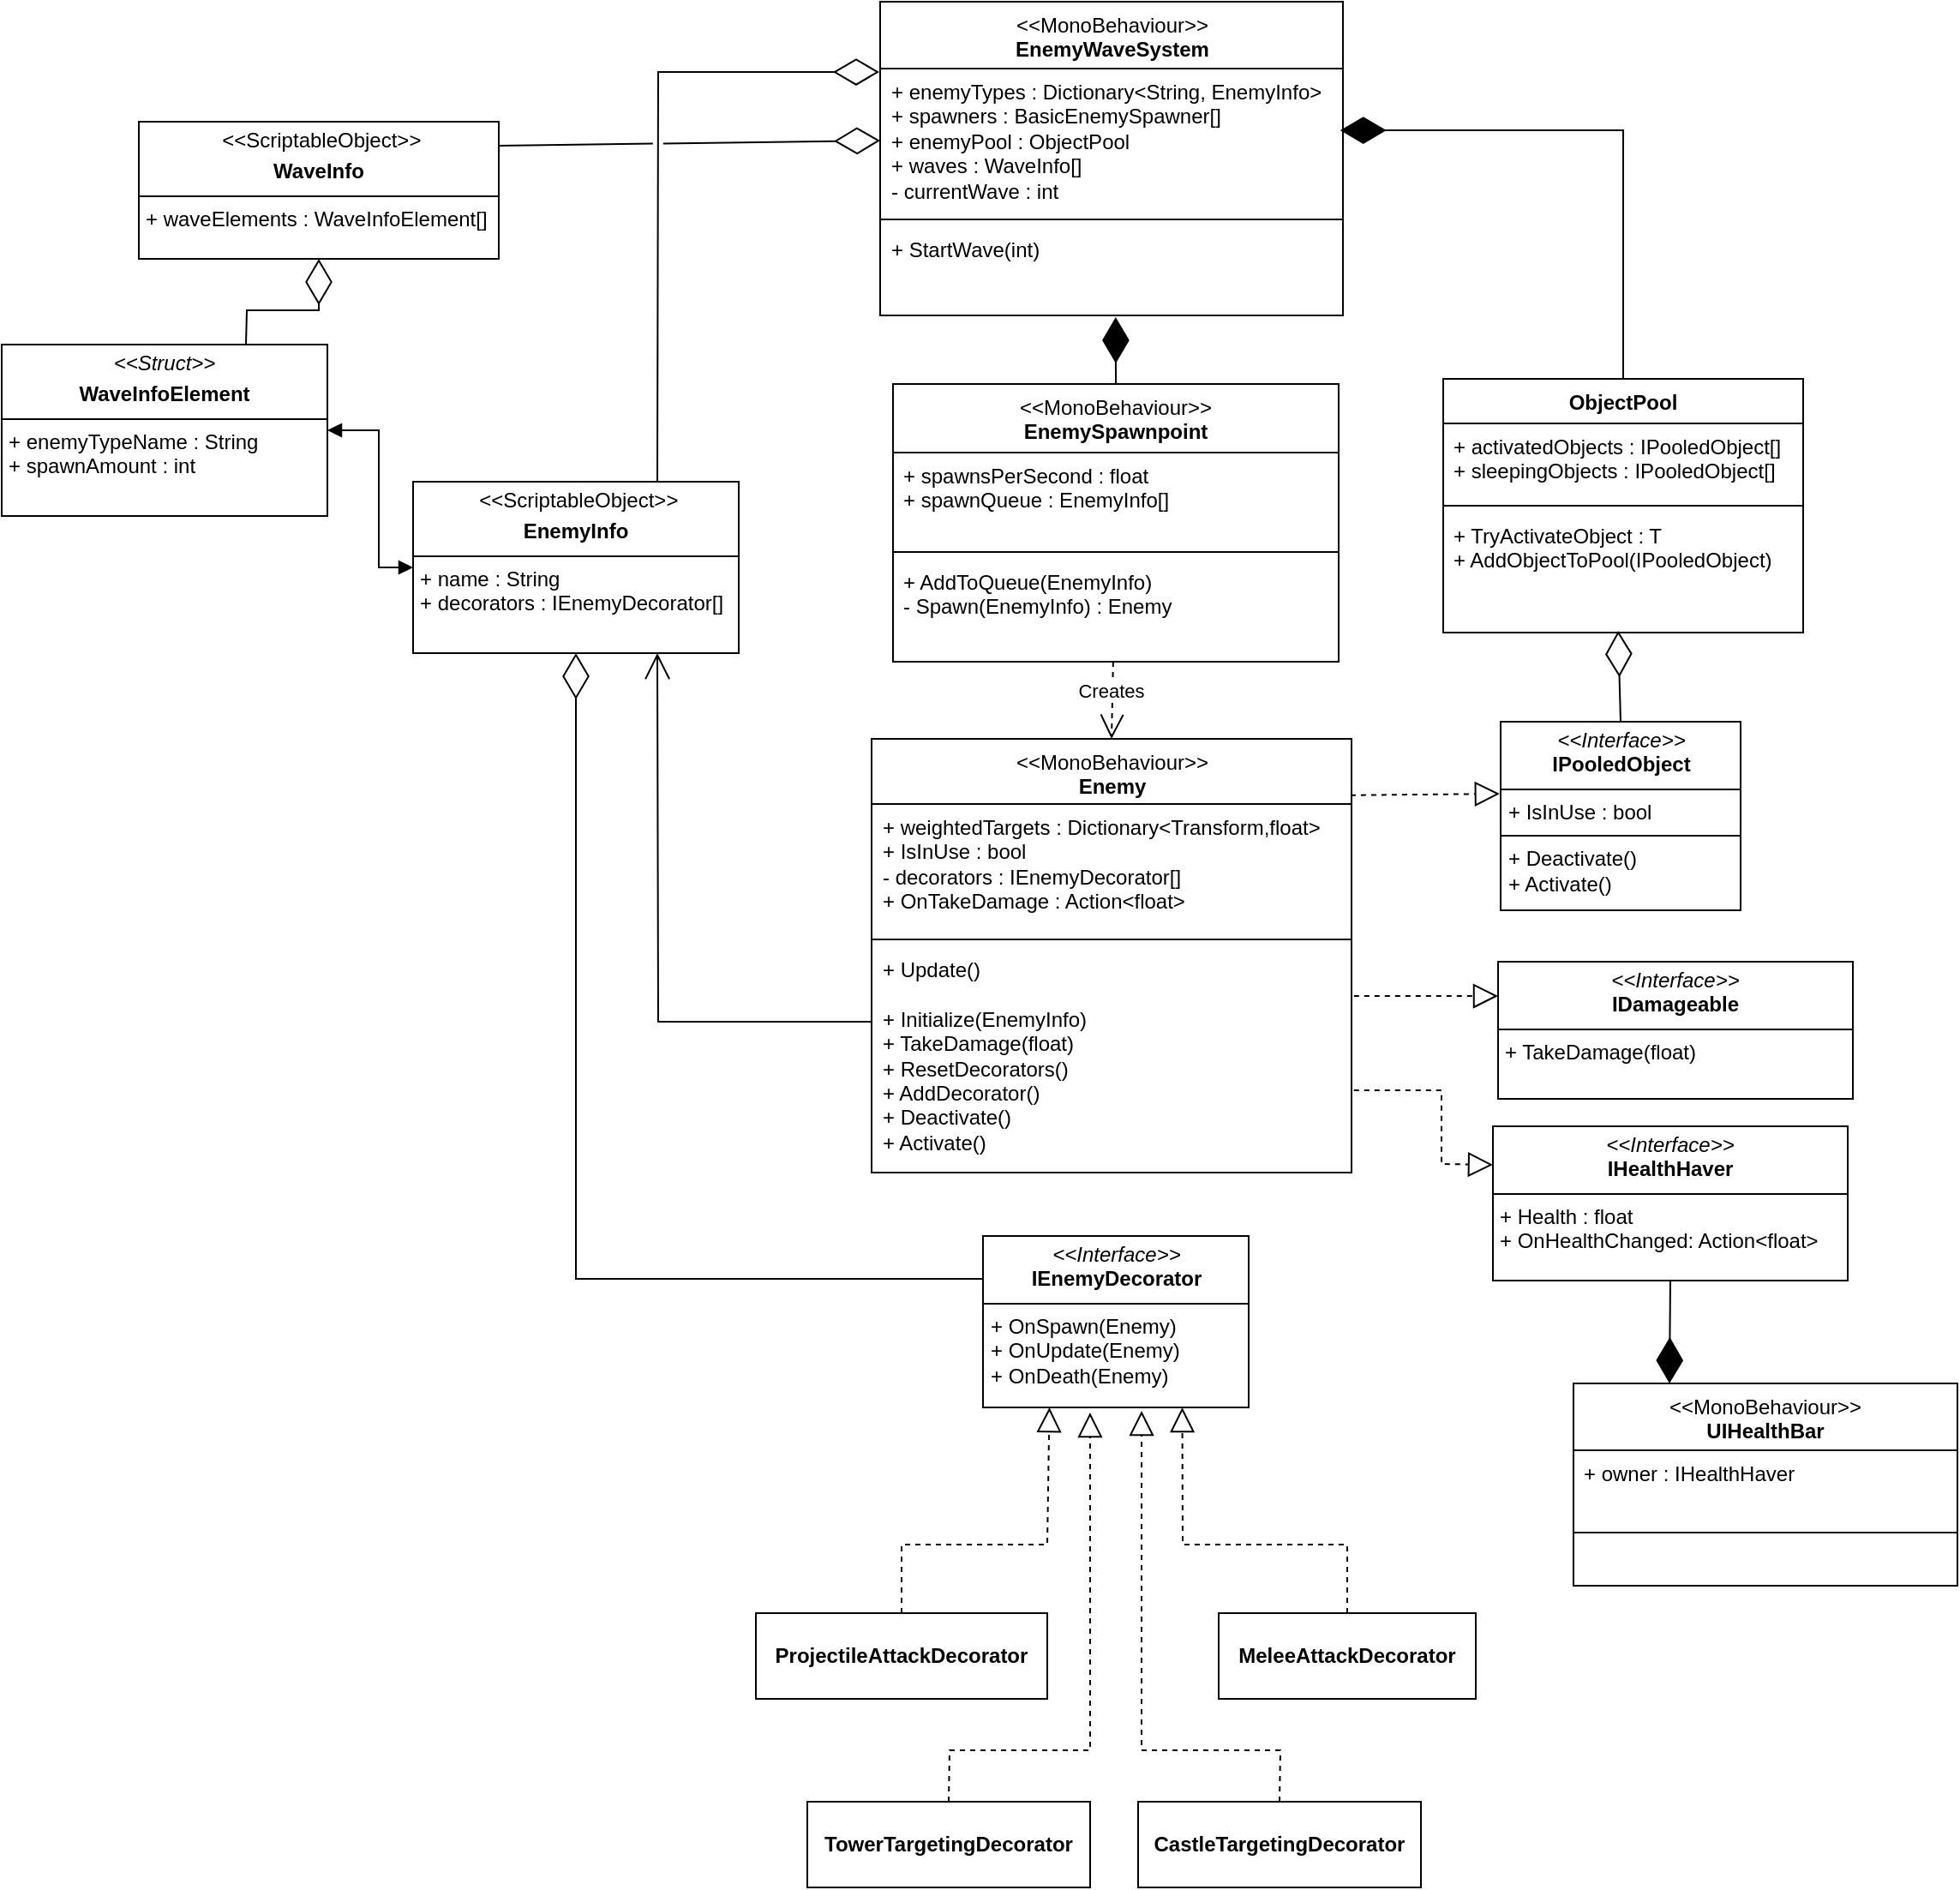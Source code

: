 <mxfile version="24.7.8">
  <diagram name="Page-1" id="c4acf3e9-155e-7222-9cf6-157b1a14988f">
    <mxGraphModel dx="1715" dy="1320" grid="1" gridSize="10" guides="1" tooltips="1" connect="1" arrows="1" fold="1" page="0" pageScale="1" pageWidth="850" pageHeight="1100" background="none" math="0" shadow="0">
      <root>
        <mxCell id="0" />
        <mxCell id="1" parent="0" />
        <mxCell id="ZMQL-lFIcWkPEMwfMGrY-3" value="&lt;span style=&quot;font-weight: 400;&quot;&gt;&amp;lt;&amp;lt;MonoBehaviour&amp;gt;&amp;gt;&lt;/span&gt;&lt;div&gt;Enemy&lt;/div&gt;" style="swimlane;fontStyle=1;align=center;verticalAlign=top;childLayout=stackLayout;horizontal=1;startSize=38;horizontalStack=0;resizeParent=1;resizeParentMax=0;resizeLast=0;collapsible=1;marginBottom=0;whiteSpace=wrap;html=1;" parent="1" vertex="1">
          <mxGeometry x="257.5" y="290" width="280" height="253" as="geometry" />
        </mxCell>
        <mxCell id="ZMQL-lFIcWkPEMwfMGrY-4" value="+ weightedTargets : Dictionary&amp;lt;Transform,float&amp;gt;&lt;div&gt;+ IsInUse : bool&lt;br&gt;&lt;div&gt;- decorators : IEnemyDecorator[]&lt;br&gt;&lt;/div&gt;&lt;div&gt;+ OnTakeDamage : Action&amp;lt;float&amp;gt;&lt;/div&gt;&lt;/div&gt;" style="text;strokeColor=none;fillColor=none;align=left;verticalAlign=top;spacingLeft=4;spacingRight=4;overflow=hidden;rotatable=0;points=[[0,0.5],[1,0.5]];portConstraint=eastwest;whiteSpace=wrap;html=1;" parent="ZMQL-lFIcWkPEMwfMGrY-3" vertex="1">
          <mxGeometry y="38" width="280" height="75" as="geometry" />
        </mxCell>
        <mxCell id="ZMQL-lFIcWkPEMwfMGrY-5" value="" style="line;strokeWidth=1;fillColor=none;align=left;verticalAlign=middle;spacingTop=-1;spacingLeft=3;spacingRight=3;rotatable=0;labelPosition=right;points=[];portConstraint=eastwest;strokeColor=inherit;" parent="ZMQL-lFIcWkPEMwfMGrY-3" vertex="1">
          <mxGeometry y="113" width="280" height="8" as="geometry" />
        </mxCell>
        <mxCell id="ZMQL-lFIcWkPEMwfMGrY-6" value="+ Update()&lt;div&gt;&lt;span style=&quot;background-color: initial;&quot;&gt;&lt;br&gt;&lt;/span&gt;&lt;/div&gt;&lt;div&gt;&lt;span style=&quot;background-color: initial;&quot;&gt;+ Initialize(EnemyInfo)&lt;/span&gt;&lt;/div&gt;&lt;div&gt;&lt;span style=&quot;background-color: initial;&quot;&gt;+ TakeDamage(float)&lt;/span&gt;&lt;br&gt;&lt;/div&gt;&lt;div&gt;+ ResetDecorators()&lt;div&gt;+ AddDecorator()&lt;/div&gt;&lt;div&gt;+ Deactivate()&lt;/div&gt;&lt;div&gt;+ Activate()&lt;/div&gt;&lt;/div&gt;" style="text;strokeColor=none;fillColor=none;align=left;verticalAlign=top;spacingLeft=4;spacingRight=4;overflow=hidden;rotatable=0;points=[[0,0.5],[1,0.5]];portConstraint=eastwest;whiteSpace=wrap;html=1;" parent="ZMQL-lFIcWkPEMwfMGrY-3" vertex="1">
          <mxGeometry y="121" width="280" height="132" as="geometry" />
        </mxCell>
        <mxCell id="ZMQL-lFIcWkPEMwfMGrY-15" value="ObjectPool" style="swimlane;fontStyle=1;align=center;verticalAlign=top;childLayout=stackLayout;horizontal=1;startSize=26;horizontalStack=0;resizeParent=1;resizeParentMax=0;resizeLast=0;collapsible=1;marginBottom=0;whiteSpace=wrap;html=1;" parent="1" vertex="1">
          <mxGeometry x="591" y="80" width="210" height="148" as="geometry" />
        </mxCell>
        <mxCell id="ZMQL-lFIcWkPEMwfMGrY-16" value="+ activatedObjects : IPooledObject[]&lt;div&gt;+ sleepingObjects : IPooledObject[]&lt;/div&gt;" style="text;strokeColor=none;fillColor=none;align=left;verticalAlign=top;spacingLeft=4;spacingRight=4;overflow=hidden;rotatable=0;points=[[0,0.5],[1,0.5]];portConstraint=eastwest;whiteSpace=wrap;html=1;" parent="ZMQL-lFIcWkPEMwfMGrY-15" vertex="1">
          <mxGeometry y="26" width="210" height="44" as="geometry" />
        </mxCell>
        <mxCell id="ZMQL-lFIcWkPEMwfMGrY-17" value="" style="line;strokeWidth=1;fillColor=none;align=left;verticalAlign=middle;spacingTop=-1;spacingLeft=3;spacingRight=3;rotatable=0;labelPosition=right;points=[];portConstraint=eastwest;strokeColor=inherit;" parent="ZMQL-lFIcWkPEMwfMGrY-15" vertex="1">
          <mxGeometry y="70" width="210" height="8" as="geometry" />
        </mxCell>
        <mxCell id="ZMQL-lFIcWkPEMwfMGrY-18" value="+ TryActivateObject : T&lt;div&gt;+ AddObjectToPool(IPooledObject)&lt;/div&gt;" style="text;strokeColor=none;fillColor=none;align=left;verticalAlign=top;spacingLeft=4;spacingRight=4;overflow=hidden;rotatable=0;points=[[0,0.5],[1,0.5]];portConstraint=eastwest;whiteSpace=wrap;html=1;" parent="ZMQL-lFIcWkPEMwfMGrY-15" vertex="1">
          <mxGeometry y="78" width="210" height="70" as="geometry" />
        </mxCell>
        <mxCell id="ZMQL-lFIcWkPEMwfMGrY-19" value="&lt;p style=&quot;margin:0px;margin-top:4px;text-align:center;&quot;&gt;&lt;i&gt;&amp;lt;&amp;lt;Interface&amp;gt;&amp;gt;&lt;/i&gt;&lt;br&gt;&lt;b&gt;IPooledObject&lt;/b&gt;&lt;/p&gt;&lt;hr size=&quot;1&quot; style=&quot;border-style:solid;&quot;&gt;&lt;p style=&quot;margin:0px;margin-left:4px;&quot;&gt;+ IsInUse : bool&lt;/p&gt;&lt;hr size=&quot;1&quot; style=&quot;border-style:solid;&quot;&gt;&lt;p style=&quot;margin:0px;margin-left:4px;&quot;&gt;+ Deactivate()&lt;br&gt;+ Activate()&lt;/p&gt;" style="verticalAlign=top;align=left;overflow=fill;html=1;whiteSpace=wrap;" parent="1" vertex="1">
          <mxGeometry x="624.5" y="280" width="140" height="110" as="geometry" />
        </mxCell>
        <mxCell id="ZMQL-lFIcWkPEMwfMGrY-23" value="" style="endArrow=block;dashed=1;endFill=0;endSize=12;html=1;rounded=0;exitX=0.998;exitY=0.13;exitDx=0;exitDy=0;exitPerimeter=0;entryX=-0.004;entryY=0.382;entryDx=0;entryDy=0;entryPerimeter=0;" parent="1" source="ZMQL-lFIcWkPEMwfMGrY-3" target="ZMQL-lFIcWkPEMwfMGrY-19" edge="1">
          <mxGeometry width="160" relative="1" as="geometry">
            <mxPoint x="520" y="190" as="sourcePoint" />
            <mxPoint x="680" y="190" as="targetPoint" />
          </mxGeometry>
        </mxCell>
        <mxCell id="ZMQL-lFIcWkPEMwfMGrY-29" value="&lt;p style=&quot;margin:0px;margin-top:4px;text-align:center;&quot;&gt;&lt;i&gt;&amp;lt;&amp;lt;Interface&amp;gt;&amp;gt;&lt;/i&gt;&lt;br&gt;&lt;b&gt;IEnemyDecorator&lt;/b&gt;&lt;/p&gt;&lt;hr size=&quot;1&quot; style=&quot;border-style:solid;&quot;&gt;&lt;p style=&quot;margin:0px;margin-left:4px;&quot;&gt;&lt;/p&gt;&lt;p style=&quot;margin:0px;margin-left:4px;&quot;&gt;+ OnSpawn(Enemy)&lt;/p&gt;&lt;p style=&quot;margin:0px;margin-left:4px;&quot;&gt;+ OnUpdate(Enemy)&lt;/p&gt;&lt;p style=&quot;margin:0px;margin-left:4px;&quot;&gt;+ OnDeath(Enemy)&lt;/p&gt;" style="verticalAlign=top;align=left;overflow=fill;html=1;whiteSpace=wrap;" parent="1" vertex="1">
          <mxGeometry x="322.5" y="580" width="155" height="100" as="geometry" />
        </mxCell>
        <mxCell id="ZMQL-lFIcWkPEMwfMGrY-35" value="&lt;b&gt;MeleeAttackDecorator&lt;/b&gt;" style="html=1;whiteSpace=wrap;" parent="1" vertex="1">
          <mxGeometry x="460" y="800" width="150" height="50" as="geometry" />
        </mxCell>
        <mxCell id="ZMQL-lFIcWkPEMwfMGrY-36" value="&lt;b&gt;ProjectileAttackDecorator&lt;/b&gt;" style="html=1;whiteSpace=wrap;" parent="1" vertex="1">
          <mxGeometry x="190" y="800" width="170" height="50" as="geometry" />
        </mxCell>
        <mxCell id="ZMQL-lFIcWkPEMwfMGrY-37" style="edgeStyle=orthogonalEdgeStyle;rounded=0;orthogonalLoop=1;jettySize=auto;html=1;exitX=0.5;exitY=1;exitDx=0;exitDy=0;" parent="1" source="ZMQL-lFIcWkPEMwfMGrY-35" target="ZMQL-lFIcWkPEMwfMGrY-35" edge="1">
          <mxGeometry relative="1" as="geometry" />
        </mxCell>
        <mxCell id="ZMQL-lFIcWkPEMwfMGrY-38" value="" style="endArrow=block;dashed=1;endFill=0;endSize=12;html=1;rounded=0;exitX=0.5;exitY=0;exitDx=0;exitDy=0;entryX=0.75;entryY=1;entryDx=0;entryDy=0;" parent="1" source="ZMQL-lFIcWkPEMwfMGrY-35" target="ZMQL-lFIcWkPEMwfMGrY-29" edge="1">
          <mxGeometry width="160" relative="1" as="geometry">
            <mxPoint x="550" y="720" as="sourcePoint" />
            <mxPoint x="710" y="720" as="targetPoint" />
            <Array as="points">
              <mxPoint x="535" y="760" />
              <mxPoint x="439" y="760" />
            </Array>
          </mxGeometry>
        </mxCell>
        <mxCell id="ZMQL-lFIcWkPEMwfMGrY-39" value="" style="endArrow=block;dashed=1;endFill=0;endSize=12;html=1;rounded=0;exitX=0.5;exitY=0;exitDx=0;exitDy=0;entryX=0.25;entryY=1;entryDx=0;entryDy=0;" parent="1" source="ZMQL-lFIcWkPEMwfMGrY-36" target="ZMQL-lFIcWkPEMwfMGrY-29" edge="1">
          <mxGeometry width="160" relative="1" as="geometry">
            <mxPoint x="550" y="590" as="sourcePoint" />
            <mxPoint x="710" y="590" as="targetPoint" />
            <Array as="points">
              <mxPoint x="275" y="760" />
              <mxPoint x="360" y="760" />
            </Array>
          </mxGeometry>
        </mxCell>
        <mxCell id="ZMQL-lFIcWkPEMwfMGrY-40" value="&lt;b&gt;TowerTargetingDecorator&lt;/b&gt;" style="html=1;whiteSpace=wrap;" parent="1" vertex="1">
          <mxGeometry x="220" y="910" width="165" height="50" as="geometry" />
        </mxCell>
        <mxCell id="ZMQL-lFIcWkPEMwfMGrY-41" value="" style="endArrow=block;dashed=1;endFill=0;endSize=12;html=1;rounded=0;exitX=0.5;exitY=0;exitDx=0;exitDy=0;entryX=0.403;entryY=1.03;entryDx=0;entryDy=0;entryPerimeter=0;" parent="1" source="ZMQL-lFIcWkPEMwfMGrY-40" target="ZMQL-lFIcWkPEMwfMGrY-29" edge="1">
          <mxGeometry width="160" relative="1" as="geometry">
            <mxPoint x="550" y="590" as="sourcePoint" />
            <mxPoint x="710" y="590" as="targetPoint" />
            <Array as="points">
              <mxPoint x="303" y="880" />
              <mxPoint x="385" y="880" />
            </Array>
          </mxGeometry>
        </mxCell>
        <mxCell id="ZMQL-lFIcWkPEMwfMGrY-42" value="&lt;b&gt;CastleTargetingDecorator&lt;/b&gt;" style="html=1;whiteSpace=wrap;" parent="1" vertex="1">
          <mxGeometry x="413" y="910" width="165" height="50" as="geometry" />
        </mxCell>
        <mxCell id="ZMQL-lFIcWkPEMwfMGrY-43" value="" style="endArrow=block;dashed=1;endFill=0;endSize=12;html=1;rounded=0;exitX=0.5;exitY=0;exitDx=0;exitDy=0;entryX=0.597;entryY=1.02;entryDx=0;entryDy=0;entryPerimeter=0;" parent="1" source="ZMQL-lFIcWkPEMwfMGrY-42" target="ZMQL-lFIcWkPEMwfMGrY-29" edge="1">
          <mxGeometry width="160" relative="1" as="geometry">
            <mxPoint x="537.5" y="910" as="sourcePoint" />
            <mxPoint x="408.02" y="690" as="targetPoint" />
            <Array as="points">
              <mxPoint x="496" y="880" />
              <mxPoint x="415" y="880" />
            </Array>
          </mxGeometry>
        </mxCell>
        <mxCell id="ZMQL-lFIcWkPEMwfMGrY-44" value="&lt;p style=&quot;margin:0px;margin-top:4px;text-align:center;&quot;&gt;&amp;nbsp;&lt;span style=&quot;background-color: initial;&quot;&gt;&amp;lt;&amp;lt;ScriptableObject&amp;gt;&amp;gt;&lt;/span&gt;&lt;b&gt;&lt;br&gt;&lt;/b&gt;&lt;/p&gt;&lt;p style=&quot;margin:0px;margin-top:4px;text-align:center;&quot;&gt;&lt;b&gt;EnemyInfo&lt;/b&gt;&lt;/p&gt;&lt;hr size=&quot;1&quot; style=&quot;border-style:solid;&quot;&gt;&lt;p style=&quot;margin:0px;margin-left:4px;&quot;&gt;+ name : String&lt;/p&gt;&lt;p style=&quot;margin:0px;margin-left:4px;&quot;&gt;+ decorators : IEnemyDecorator[]&lt;/p&gt;&lt;p style=&quot;margin:0px;margin-left:4px;&quot;&gt;&lt;br&gt;&lt;/p&gt;" style="verticalAlign=top;align=left;overflow=fill;html=1;whiteSpace=wrap;" parent="1" vertex="1">
          <mxGeometry x="-10" y="140" width="190" height="100" as="geometry" />
        </mxCell>
        <mxCell id="ZMQL-lFIcWkPEMwfMGrY-46" value="" style="endArrow=diamondThin;endFill=0;endSize=24;html=1;rounded=0;entryX=0.5;entryY=1;entryDx=0;entryDy=0;exitX=0;exitY=0.25;exitDx=0;exitDy=0;" parent="1" source="ZMQL-lFIcWkPEMwfMGrY-29" target="ZMQL-lFIcWkPEMwfMGrY-44" edge="1">
          <mxGeometry width="160" relative="1" as="geometry">
            <mxPoint x="520" y="450" as="sourcePoint" />
            <mxPoint x="680" y="450" as="targetPoint" />
            <Array as="points">
              <mxPoint x="85" y="605" />
            </Array>
          </mxGeometry>
        </mxCell>
        <mxCell id="ZMQL-lFIcWkPEMwfMGrY-48" value="" style="endArrow=diamondThin;endFill=0;endSize=24;html=1;rounded=0;entryX=-0.002;entryY=0.024;entryDx=0;entryDy=0;exitX=0.75;exitY=0;exitDx=0;exitDy=0;entryPerimeter=0;" parent="1" source="ZMQL-lFIcWkPEMwfMGrY-44" target="YiVXIB0aYjEZppMXGm42-6" edge="1">
          <mxGeometry width="160" relative="1" as="geometry">
            <mxPoint x="520" y="450" as="sourcePoint" />
            <mxPoint x="680" y="450" as="targetPoint" />
            <Array as="points">
              <mxPoint x="133" y="-99" />
            </Array>
          </mxGeometry>
        </mxCell>
        <mxCell id="YiVXIB0aYjEZppMXGm42-5" value="&lt;span style=&quot;font-weight: 400;&quot;&gt;&amp;lt;&amp;lt;MonoBehaviour&amp;gt;&amp;gt;&lt;/span&gt;&lt;div&gt;EnemyWaveSystem&lt;div&gt;&lt;br&gt;&lt;/div&gt;&lt;/div&gt;" style="swimlane;fontStyle=1;align=center;verticalAlign=top;childLayout=stackLayout;horizontal=1;startSize=39;horizontalStack=0;resizeParent=1;resizeParentMax=0;resizeLast=0;collapsible=1;marginBottom=0;whiteSpace=wrap;html=1;" parent="1" vertex="1">
          <mxGeometry x="262.5" y="-140" width="270" height="183" as="geometry" />
        </mxCell>
        <mxCell id="YiVXIB0aYjEZppMXGm42-6" value="+ enemyTypes : Dictionary&amp;lt;String, EnemyInfo&amp;gt;&lt;div&gt;&lt;div&gt;+ spawners : BasicEnemySpawner[]&lt;/div&gt;&lt;div&gt;+ enemyPool : ObjectPool&lt;br&gt;&lt;/div&gt;&lt;div&gt;+ waves : WaveInfo[]&lt;/div&gt;&lt;div&gt;- currentWave : int&lt;/div&gt;&lt;div&gt;&lt;br&gt;&lt;/div&gt;&lt;/div&gt;" style="text;strokeColor=none;fillColor=none;align=left;verticalAlign=top;spacingLeft=4;spacingRight=4;overflow=hidden;rotatable=0;points=[[0,0.5],[1,0.5]];portConstraint=eastwest;whiteSpace=wrap;html=1;" parent="YiVXIB0aYjEZppMXGm42-5" vertex="1">
          <mxGeometry y="39" width="270" height="84" as="geometry" />
        </mxCell>
        <mxCell id="YiVXIB0aYjEZppMXGm42-7" value="" style="line;strokeWidth=1;fillColor=none;align=left;verticalAlign=middle;spacingTop=-1;spacingLeft=3;spacingRight=3;rotatable=0;labelPosition=right;points=[];portConstraint=eastwest;strokeColor=inherit;" parent="YiVXIB0aYjEZppMXGm42-5" vertex="1">
          <mxGeometry y="123" width="270" height="8" as="geometry" />
        </mxCell>
        <mxCell id="YiVXIB0aYjEZppMXGm42-8" value="+ StartWave(int)" style="text;strokeColor=none;fillColor=none;align=left;verticalAlign=top;spacingLeft=4;spacingRight=4;overflow=hidden;rotatable=0;points=[[0,0.5],[1,0.5]];portConstraint=eastwest;whiteSpace=wrap;html=1;" parent="YiVXIB0aYjEZppMXGm42-5" vertex="1">
          <mxGeometry y="131" width="270" height="52" as="geometry" />
        </mxCell>
        <mxCell id="YiVXIB0aYjEZppMXGm42-9" value="" style="endArrow=open;endFill=1;endSize=12;html=1;rounded=0;entryX=0.5;entryY=0;entryDx=0;entryDy=0;exitX=0.494;exitY=1;exitDx=0;exitDy=0;exitPerimeter=0;dashed=1;" parent="1" source="YiVXIB0aYjEZppMXGm42-25" target="ZMQL-lFIcWkPEMwfMGrY-3" edge="1">
          <mxGeometry width="160" relative="1" as="geometry">
            <mxPoint x="370" y="161.2" as="sourcePoint" />
            <mxPoint x="560" y="140" as="targetPoint" />
          </mxGeometry>
        </mxCell>
        <mxCell id="YiVXIB0aYjEZppMXGm42-10" value="Creates" style="edgeLabel;html=1;align=center;verticalAlign=middle;resizable=0;points=[];" parent="YiVXIB0aYjEZppMXGm42-9" vertex="1" connectable="0">
          <mxGeometry x="-0.272" y="2" relative="1" as="geometry">
            <mxPoint x="-3" as="offset" />
          </mxGeometry>
        </mxCell>
        <mxCell id="YiVXIB0aYjEZppMXGm42-13" value="" style="endArrow=diamondThin;endFill=0;endSize=24;html=1;rounded=0;exitX=0.5;exitY=0;exitDx=0;exitDy=0;entryX=0.486;entryY=0.986;entryDx=0;entryDy=0;entryPerimeter=0;" parent="1" source="ZMQL-lFIcWkPEMwfMGrY-19" target="ZMQL-lFIcWkPEMwfMGrY-18" edge="1">
          <mxGeometry width="160" relative="1" as="geometry">
            <mxPoint x="198" y="140" as="sourcePoint" />
            <mxPoint x="693" y="60" as="targetPoint" />
          </mxGeometry>
        </mxCell>
        <mxCell id="YiVXIB0aYjEZppMXGm42-20" value="" style="endArrow=none;startArrow=open;endFill=0;startFill=0;html=1;rounded=0;exitX=0.75;exitY=1;exitDx=0;exitDy=0;entryX=0.002;entryY=0.333;entryDx=0;entryDy=0;entryPerimeter=0;targetPerimeterSpacing=0;startSize=13;" parent="1" source="ZMQL-lFIcWkPEMwfMGrY-44" target="ZMQL-lFIcWkPEMwfMGrY-6" edge="1">
          <mxGeometry width="160" relative="1" as="geometry">
            <mxPoint x="400" y="280" as="sourcePoint" />
            <mxPoint x="560" y="280" as="targetPoint" />
            <Array as="points">
              <mxPoint x="133" y="455" />
            </Array>
          </mxGeometry>
        </mxCell>
        <mxCell id="YiVXIB0aYjEZppMXGm42-22" value="&lt;span style=&quot;font-weight: 400;&quot;&gt;&amp;lt;&amp;lt;MonoBehaviour&amp;gt;&amp;gt;&lt;/span&gt;&lt;div&gt;EnemySpawnpoint&lt;/div&gt;" style="swimlane;fontStyle=1;align=center;verticalAlign=top;childLayout=stackLayout;horizontal=1;startSize=40;horizontalStack=0;resizeParent=1;resizeParentMax=0;resizeLast=0;collapsible=1;marginBottom=0;whiteSpace=wrap;html=1;" parent="1" vertex="1">
          <mxGeometry x="270" y="83" width="260" height="162" as="geometry" />
        </mxCell>
        <mxCell id="YiVXIB0aYjEZppMXGm42-23" value="+ spawnsPerSecond : float&lt;div&gt;+ spawnQueue : EnemyInfo[]&lt;/div&gt;" style="text;strokeColor=none;fillColor=none;align=left;verticalAlign=top;spacingLeft=4;spacingRight=4;overflow=hidden;rotatable=0;points=[[0,0.5],[1,0.5]];portConstraint=eastwest;whiteSpace=wrap;html=1;" parent="YiVXIB0aYjEZppMXGm42-22" vertex="1">
          <mxGeometry y="40" width="260" height="54" as="geometry" />
        </mxCell>
        <mxCell id="YiVXIB0aYjEZppMXGm42-24" value="" style="line;strokeWidth=1;fillColor=none;align=left;verticalAlign=middle;spacingTop=-1;spacingLeft=3;spacingRight=3;rotatable=0;labelPosition=right;points=[];portConstraint=eastwest;strokeColor=inherit;" parent="YiVXIB0aYjEZppMXGm42-22" vertex="1">
          <mxGeometry y="94" width="260" height="8" as="geometry" />
        </mxCell>
        <mxCell id="YiVXIB0aYjEZppMXGm42-25" value="&lt;div&gt;+ AddToQueue(EnemyInfo)&lt;/div&gt;- Spawn(EnemyInfo) : Enemy&lt;div&gt;&lt;br&gt;&lt;/div&gt;" style="text;strokeColor=none;fillColor=none;align=left;verticalAlign=top;spacingLeft=4;spacingRight=4;overflow=hidden;rotatable=0;points=[[0,0.5],[1,0.5]];portConstraint=eastwest;whiteSpace=wrap;html=1;" parent="YiVXIB0aYjEZppMXGm42-22" vertex="1">
          <mxGeometry y="102" width="260" height="60" as="geometry" />
        </mxCell>
        <mxCell id="YiVXIB0aYjEZppMXGm42-30" value="" style="endArrow=diamondThin;endFill=1;endSize=24;html=1;rounded=0;entryX=0.509;entryY=1.019;entryDx=0;entryDy=0;entryPerimeter=0;exitX=0.5;exitY=0;exitDx=0;exitDy=0;" parent="1" source="YiVXIB0aYjEZppMXGm42-22" target="YiVXIB0aYjEZppMXGm42-8" edge="1">
          <mxGeometry width="160" relative="1" as="geometry">
            <mxPoint x="440" y="270" as="sourcePoint" />
            <mxPoint x="600" y="270" as="targetPoint" />
          </mxGeometry>
        </mxCell>
        <mxCell id="YiVXIB0aYjEZppMXGm42-31" value="&lt;p style=&quot;margin:0px;margin-top:4px;text-align:center;&quot;&gt;&lt;b style=&quot;background-color: initial;&quot;&gt;&amp;nbsp;&lt;/b&gt;&lt;span style=&quot;background-color: initial;&quot;&gt;&amp;lt;&amp;lt;ScriptableObject&amp;gt;&amp;gt;&lt;/span&gt;&lt;/p&gt;&lt;p style=&quot;margin:0px;margin-top:4px;text-align:center;&quot;&gt;&lt;b&gt;WaveInfo&lt;/b&gt;&lt;/p&gt;&lt;hr size=&quot;1&quot; style=&quot;border-style:solid;&quot;&gt;&lt;p style=&quot;margin:0px;margin-left:4px;&quot;&gt;+ waveElements : WaveInfoElement[]&lt;/p&gt;&lt;p style=&quot;margin:0px;margin-left:4px;&quot;&gt;&lt;br&gt;&lt;/p&gt;" style="verticalAlign=top;align=left;overflow=fill;html=1;whiteSpace=wrap;" parent="1" vertex="1">
          <mxGeometry x="-170" y="-70" width="210" height="80" as="geometry" />
        </mxCell>
        <mxCell id="YiVXIB0aYjEZppMXGm42-32" value="" style="endArrow=diamondThin;endFill=0;endSize=24;html=1;rounded=0;entryX=0;entryY=0.5;entryDx=0;entryDy=0;exitX=1;exitY=0.175;exitDx=0;exitDy=0;jumpStyle=gap;exitPerimeter=0;" parent="1" source="YiVXIB0aYjEZppMXGm42-31" target="YiVXIB0aYjEZppMXGm42-6" edge="1">
          <mxGeometry width="160" relative="1" as="geometry">
            <mxPoint x="280" y="130" as="sourcePoint" />
            <mxPoint x="440" y="130" as="targetPoint" />
          </mxGeometry>
        </mxCell>
        <mxCell id="YiVXIB0aYjEZppMXGm42-33" value="&lt;p style=&quot;margin:0px;margin-top:4px;text-align:center;&quot;&gt;&lt;i&gt;&amp;lt;&amp;lt;Struct&amp;gt;&amp;gt;&lt;/i&gt;&lt;b&gt;&lt;br&gt;&lt;/b&gt;&lt;/p&gt;&lt;p style=&quot;margin:0px;margin-top:4px;text-align:center;&quot;&gt;&lt;b&gt;WaveInfoElement&lt;/b&gt;&lt;/p&gt;&lt;hr size=&quot;1&quot; style=&quot;border-style:solid;&quot;&gt;&lt;p style=&quot;margin:0px;margin-left:4px;&quot;&gt;+ enemyTypeName : String&lt;/p&gt;&lt;p style=&quot;margin:0px;margin-left:4px;&quot;&gt;+ spawnAmount : int&lt;/p&gt;&lt;p style=&quot;margin:0px;margin-left:4px;&quot;&gt;&lt;br&gt;&lt;/p&gt;" style="verticalAlign=top;align=left;overflow=fill;html=1;whiteSpace=wrap;" parent="1" vertex="1">
          <mxGeometry x="-250" y="60" width="190" height="100" as="geometry" />
        </mxCell>
        <mxCell id="YiVXIB0aYjEZppMXGm42-34" value="" style="endArrow=diamondThin;endFill=0;endSize=24;html=1;rounded=0;exitX=0.75;exitY=0;exitDx=0;exitDy=0;entryX=0.5;entryY=1;entryDx=0;entryDy=0;" parent="1" source="YiVXIB0aYjEZppMXGm42-33" target="YiVXIB0aYjEZppMXGm42-31" edge="1">
          <mxGeometry width="160" relative="1" as="geometry">
            <mxPoint x="160" y="130" as="sourcePoint" />
            <mxPoint x="-107" y="10" as="targetPoint" />
            <Array as="points">
              <mxPoint x="-107" y="40" />
              <mxPoint x="-65" y="40" />
            </Array>
          </mxGeometry>
        </mxCell>
        <mxCell id="YiVXIB0aYjEZppMXGm42-35" value="" style="endArrow=block;startArrow=block;endFill=1;startFill=1;html=1;rounded=0;exitX=1;exitY=0.5;exitDx=0;exitDy=0;entryX=0;entryY=0.5;entryDx=0;entryDy=0;" parent="1" source="YiVXIB0aYjEZppMXGm42-33" target="ZMQL-lFIcWkPEMwfMGrY-44" edge="1">
          <mxGeometry width="160" relative="1" as="geometry">
            <mxPoint x="160" y="130" as="sourcePoint" />
            <mxPoint x="320" y="130" as="targetPoint" />
            <Array as="points">
              <mxPoint x="-30" y="110" />
              <mxPoint x="-30" y="190" />
            </Array>
          </mxGeometry>
        </mxCell>
        <mxCell id="YiVXIB0aYjEZppMXGm42-40" value="&lt;p style=&quot;margin:0px;margin-top:4px;text-align:center;&quot;&gt;&lt;i&gt;&amp;lt;&amp;lt;Interface&amp;gt;&amp;gt;&lt;/i&gt;&lt;br&gt;&lt;b&gt;IHealthHaver&lt;/b&gt;&lt;/p&gt;&lt;hr size=&quot;1&quot; style=&quot;border-style:solid;&quot;&gt;&lt;p style=&quot;margin:0px;margin-left:4px;&quot;&gt;+ Health : float&lt;/p&gt;&lt;p style=&quot;margin:0px;margin-left:4px;&quot;&gt;+ OnHealthChanged: Action&amp;lt;float&amp;gt;&lt;/p&gt;&lt;p style=&quot;margin:0px;margin-left:4px;&quot;&gt;&lt;br&gt;&lt;/p&gt;" style="verticalAlign=top;align=left;overflow=fill;html=1;whiteSpace=wrap;" parent="1" vertex="1">
          <mxGeometry x="620" y="516" width="207" height="90" as="geometry" />
        </mxCell>
        <mxCell id="YiVXIB0aYjEZppMXGm42-42" value="" style="endArrow=block;dashed=1;endFill=0;endSize=12;html=1;rounded=0;entryX=0;entryY=0.25;entryDx=0;entryDy=0;exitX=1.005;exitY=0.636;exitDx=0;exitDy=0;exitPerimeter=0;" parent="1" source="ZMQL-lFIcWkPEMwfMGrY-6" target="YiVXIB0aYjEZppMXGm42-40" edge="1">
          <mxGeometry width="160" relative="1" as="geometry">
            <mxPoint x="200" y="370" as="sourcePoint" />
            <mxPoint x="360" y="370" as="targetPoint" />
            <Array as="points">
              <mxPoint x="590" y="495" />
              <mxPoint x="590" y="538" />
            </Array>
          </mxGeometry>
        </mxCell>
        <mxCell id="YiVXIB0aYjEZppMXGm42-43" value="&lt;span style=&quot;font-weight: 400;&quot;&gt;&amp;lt;&amp;lt;MonoBehaviour&amp;gt;&amp;gt;&lt;/span&gt;&lt;div&gt;UIHealthBar&lt;/div&gt;" style="swimlane;fontStyle=1;align=center;verticalAlign=top;childLayout=stackLayout;horizontal=1;startSize=39;horizontalStack=0;resizeParent=1;resizeParentMax=0;resizeLast=0;collapsible=1;marginBottom=0;whiteSpace=wrap;html=1;" parent="1" vertex="1">
          <mxGeometry x="667" y="666" width="224" height="118" as="geometry" />
        </mxCell>
        <mxCell id="YiVXIB0aYjEZppMXGm42-44" value="+ owner : IHealthHaver&lt;div&gt;&lt;br&gt;&lt;/div&gt;" style="text;strokeColor=none;fillColor=none;align=left;verticalAlign=top;spacingLeft=4;spacingRight=4;overflow=hidden;rotatable=0;points=[[0,0.5],[1,0.5]];portConstraint=eastwest;whiteSpace=wrap;html=1;" parent="YiVXIB0aYjEZppMXGm42-43" vertex="1">
          <mxGeometry y="39" width="224" height="44" as="geometry" />
        </mxCell>
        <mxCell id="YiVXIB0aYjEZppMXGm42-45" value="" style="line;strokeWidth=1;fillColor=none;align=left;verticalAlign=middle;spacingTop=-1;spacingLeft=3;spacingRight=3;rotatable=0;labelPosition=right;points=[];portConstraint=eastwest;strokeColor=inherit;" parent="YiVXIB0aYjEZppMXGm42-43" vertex="1">
          <mxGeometry y="83" width="224" height="8" as="geometry" />
        </mxCell>
        <mxCell id="YiVXIB0aYjEZppMXGm42-46" value="&amp;nbsp;" style="text;strokeColor=none;fillColor=none;align=left;verticalAlign=top;spacingLeft=4;spacingRight=4;overflow=hidden;rotatable=0;points=[[0,0.5],[1,0.5]];portConstraint=eastwest;whiteSpace=wrap;html=1;" parent="YiVXIB0aYjEZppMXGm42-43" vertex="1">
          <mxGeometry y="91" width="224" height="27" as="geometry" />
        </mxCell>
        <mxCell id="YiVXIB0aYjEZppMXGm42-59" value="&lt;p style=&quot;margin:0px;margin-top:4px;text-align:center;&quot;&gt;&lt;i&gt;&amp;lt;&amp;lt;Interface&amp;gt;&amp;gt;&lt;/i&gt;&lt;br&gt;&lt;b&gt;IDamageable&lt;/b&gt;&lt;/p&gt;&lt;hr size=&quot;1&quot; style=&quot;border-style:solid;&quot;&gt;&lt;p style=&quot;margin:0px;margin-left:4px;&quot;&gt;+ TakeDamage(float)&lt;/p&gt;&lt;p style=&quot;margin:0px;margin-left:4px;&quot;&gt;&lt;br&gt;&lt;/p&gt;" style="verticalAlign=top;align=left;overflow=fill;html=1;whiteSpace=wrap;" parent="1" vertex="1">
          <mxGeometry x="623" y="420" width="207" height="80" as="geometry" />
        </mxCell>
        <mxCell id="YiVXIB0aYjEZppMXGm42-60" value="" style="endArrow=block;dashed=1;endFill=0;endSize=12;html=1;rounded=0;entryX=0;entryY=0.25;entryDx=0;entryDy=0;exitX=1.005;exitY=0.22;exitDx=0;exitDy=0;exitPerimeter=0;" parent="1" source="ZMQL-lFIcWkPEMwfMGrY-6" target="YiVXIB0aYjEZppMXGm42-59" edge="1">
          <mxGeometry width="160" relative="1" as="geometry">
            <mxPoint x="440" y="390" as="sourcePoint" />
            <mxPoint x="600" y="390" as="targetPoint" />
          </mxGeometry>
        </mxCell>
        <mxCell id="JNWH3MgwHmGm7IiV7m9_-1" value="" style="endArrow=diamondThin;endFill=1;endSize=24;html=1;rounded=0;entryX=0.25;entryY=0;entryDx=0;entryDy=0;exitX=0.5;exitY=1;exitDx=0;exitDy=0;" edge="1" parent="1" source="YiVXIB0aYjEZppMXGm42-40" target="YiVXIB0aYjEZppMXGm42-43">
          <mxGeometry width="160" relative="1" as="geometry">
            <mxPoint x="313" y="400" as="sourcePoint" />
            <mxPoint x="473" y="400" as="targetPoint" />
          </mxGeometry>
        </mxCell>
        <mxCell id="JNWH3MgwHmGm7IiV7m9_-4" value="" style="endArrow=diamondThin;endFill=1;endSize=24;html=1;rounded=0;entryX=0.994;entryY=0.429;entryDx=0;entryDy=0;entryPerimeter=0;exitX=0.5;exitY=0;exitDx=0;exitDy=0;" edge="1" parent="1" source="ZMQL-lFIcWkPEMwfMGrY-15" target="YiVXIB0aYjEZppMXGm42-6">
          <mxGeometry width="160" relative="1" as="geometry">
            <mxPoint x="320" y="160" as="sourcePoint" />
            <mxPoint x="480" y="160" as="targetPoint" />
            <Array as="points">
              <mxPoint x="696" y="-65" />
            </Array>
          </mxGeometry>
        </mxCell>
      </root>
    </mxGraphModel>
  </diagram>
</mxfile>
